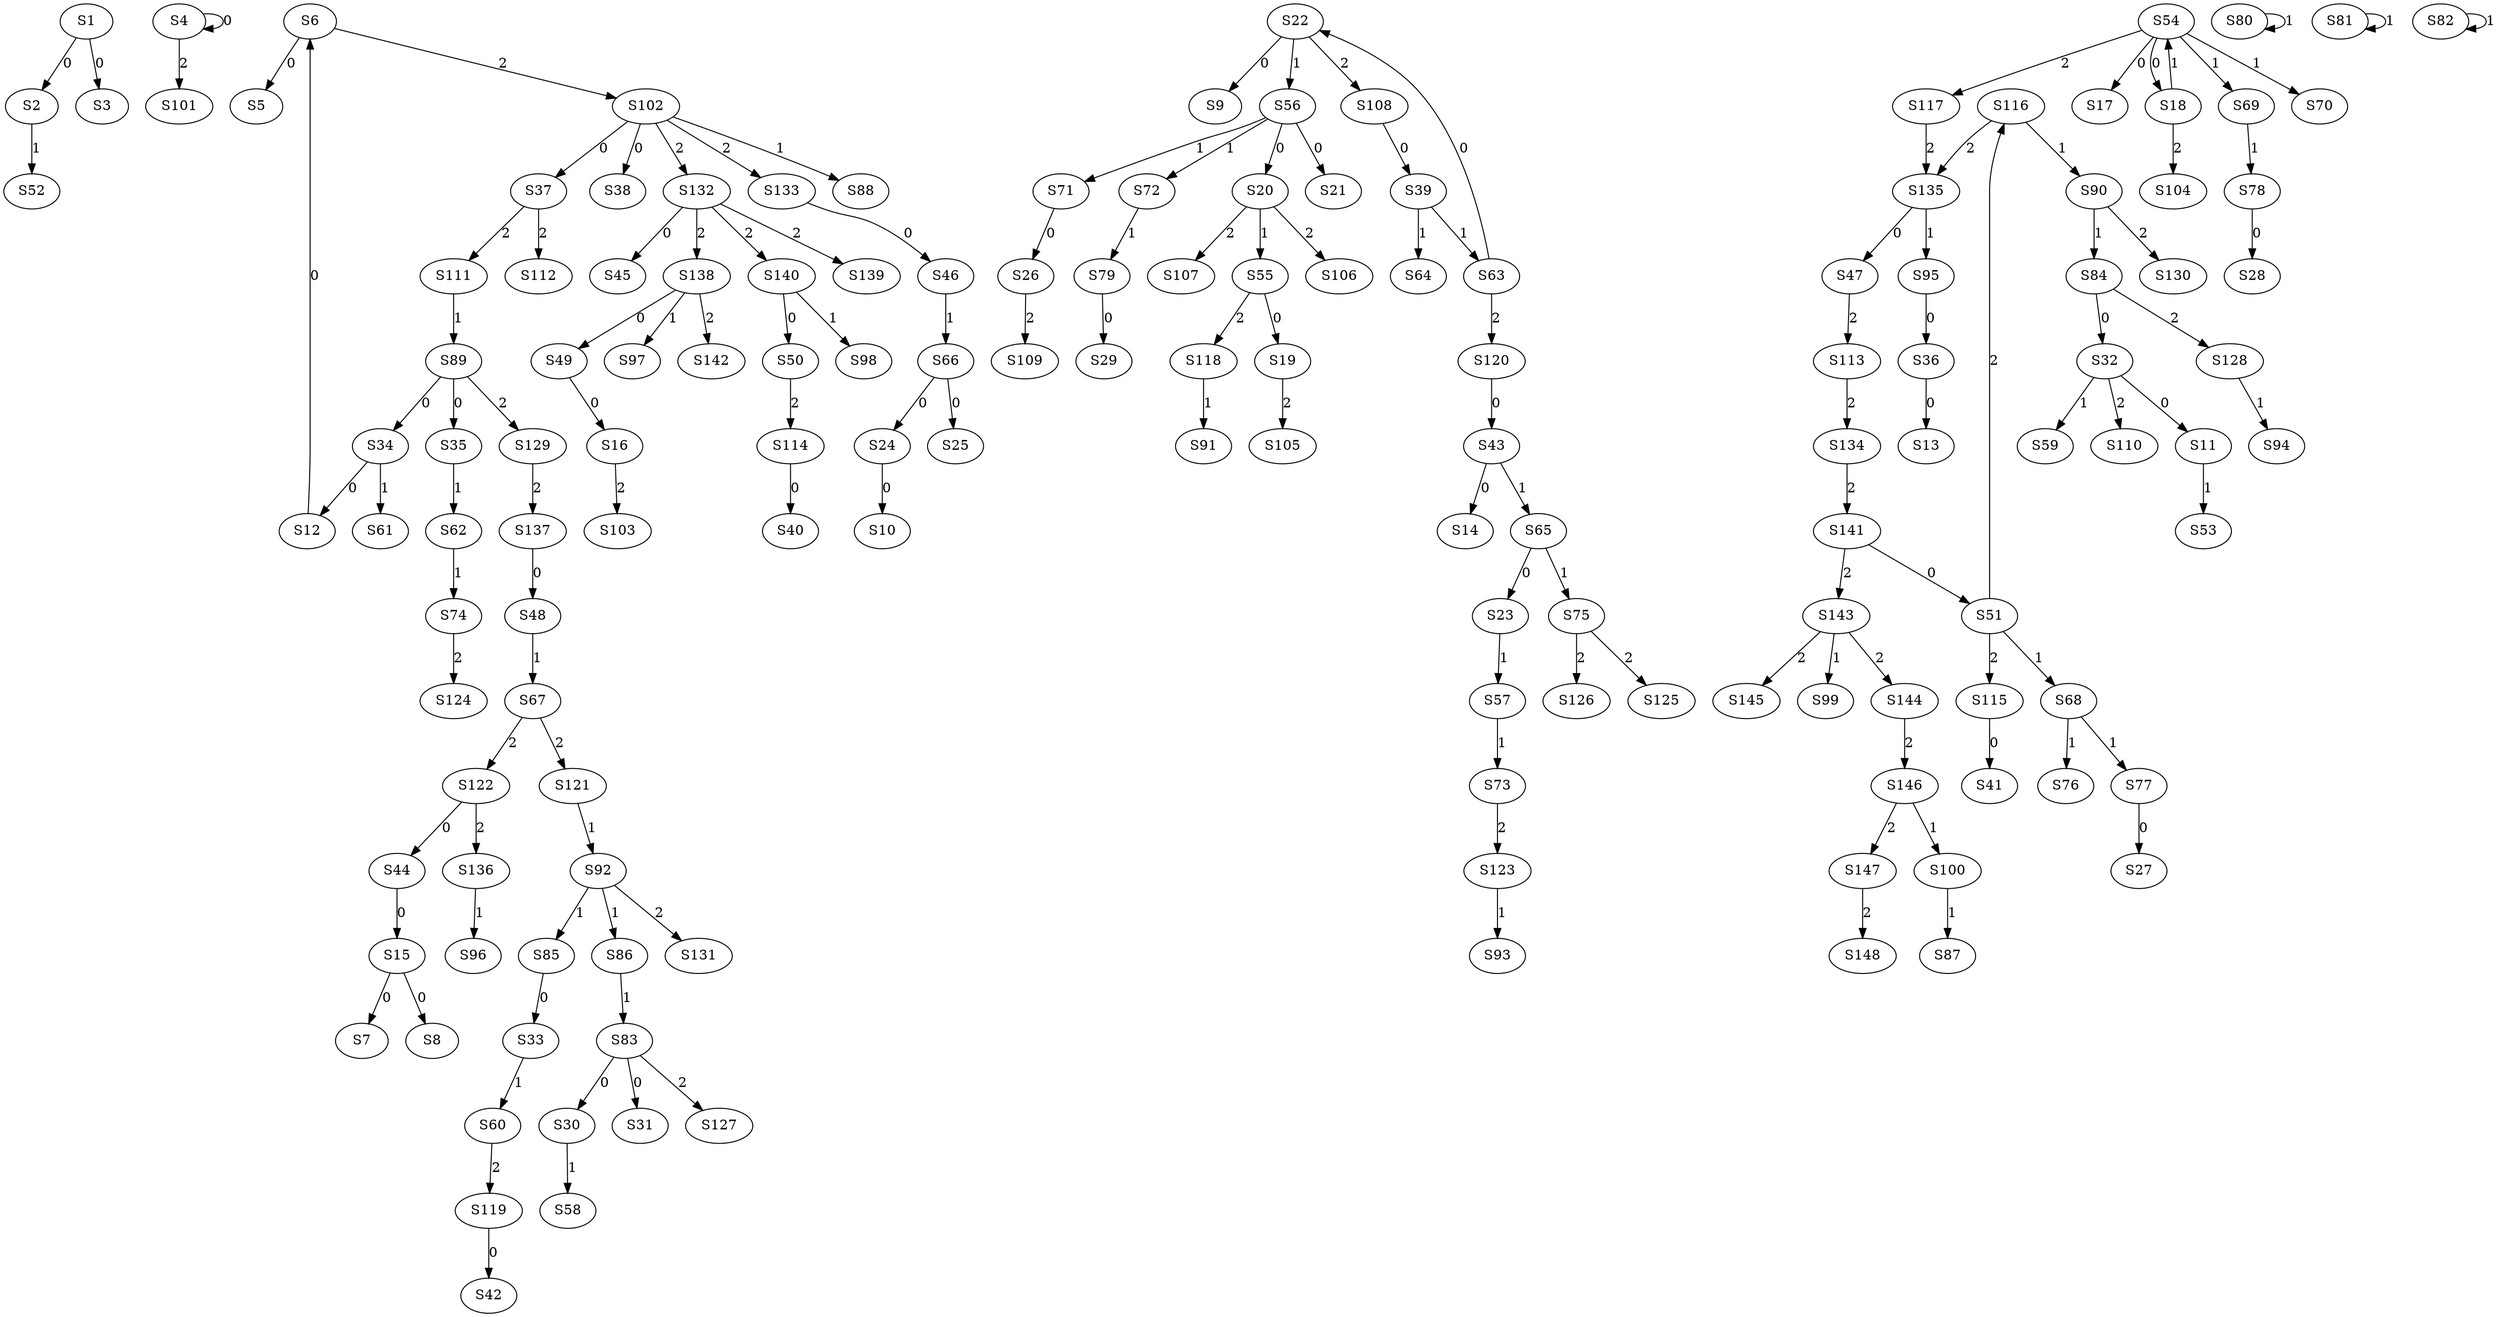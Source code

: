 strict digraph {
	S1 -> S2 [ label = 0 ];
	S1 -> S3 [ label = 0 ];
	S4 -> S4 [ label = 0 ];
	S6 -> S5 [ label = 0 ];
	S12 -> S6 [ label = 0 ];
	S15 -> S7 [ label = 0 ];
	S15 -> S8 [ label = 0 ];
	S22 -> S9 [ label = 0 ];
	S24 -> S10 [ label = 0 ];
	S32 -> S11 [ label = 0 ];
	S34 -> S12 [ label = 0 ];
	S36 -> S13 [ label = 0 ];
	S43 -> S14 [ label = 0 ];
	S44 -> S15 [ label = 0 ];
	S49 -> S16 [ label = 0 ];
	S54 -> S17 [ label = 0 ];
	S54 -> S18 [ label = 0 ];
	S55 -> S19 [ label = 0 ];
	S56 -> S20 [ label = 0 ];
	S56 -> S21 [ label = 0 ];
	S63 -> S22 [ label = 0 ];
	S65 -> S23 [ label = 0 ];
	S66 -> S24 [ label = 0 ];
	S66 -> S25 [ label = 0 ];
	S71 -> S26 [ label = 0 ];
	S77 -> S27 [ label = 0 ];
	S78 -> S28 [ label = 0 ];
	S79 -> S29 [ label = 0 ];
	S83 -> S30 [ label = 0 ];
	S83 -> S31 [ label = 0 ];
	S84 -> S32 [ label = 0 ];
	S85 -> S33 [ label = 0 ];
	S89 -> S34 [ label = 0 ];
	S89 -> S35 [ label = 0 ];
	S95 -> S36 [ label = 0 ];
	S102 -> S37 [ label = 0 ];
	S102 -> S38 [ label = 0 ];
	S108 -> S39 [ label = 0 ];
	S114 -> S40 [ label = 0 ];
	S115 -> S41 [ label = 0 ];
	S119 -> S42 [ label = 0 ];
	S120 -> S43 [ label = 0 ];
	S122 -> S44 [ label = 0 ];
	S132 -> S45 [ label = 0 ];
	S133 -> S46 [ label = 0 ];
	S135 -> S47 [ label = 0 ];
	S137 -> S48 [ label = 0 ];
	S138 -> S49 [ label = 0 ];
	S140 -> S50 [ label = 0 ];
	S141 -> S51 [ label = 0 ];
	S2 -> S52 [ label = 1 ];
	S11 -> S53 [ label = 1 ];
	S18 -> S54 [ label = 1 ];
	S20 -> S55 [ label = 1 ];
	S22 -> S56 [ label = 1 ];
	S23 -> S57 [ label = 1 ];
	S30 -> S58 [ label = 1 ];
	S32 -> S59 [ label = 1 ];
	S33 -> S60 [ label = 1 ];
	S34 -> S61 [ label = 1 ];
	S35 -> S62 [ label = 1 ];
	S39 -> S63 [ label = 1 ];
	S39 -> S64 [ label = 1 ];
	S43 -> S65 [ label = 1 ];
	S46 -> S66 [ label = 1 ];
	S48 -> S67 [ label = 1 ];
	S51 -> S68 [ label = 1 ];
	S54 -> S69 [ label = 1 ];
	S54 -> S70 [ label = 1 ];
	S56 -> S71 [ label = 1 ];
	S56 -> S72 [ label = 1 ];
	S57 -> S73 [ label = 1 ];
	S62 -> S74 [ label = 1 ];
	S65 -> S75 [ label = 1 ];
	S68 -> S76 [ label = 1 ];
	S68 -> S77 [ label = 1 ];
	S69 -> S78 [ label = 1 ];
	S72 -> S79 [ label = 1 ];
	S80 -> S80 [ label = 1 ];
	S81 -> S81 [ label = 1 ];
	S82 -> S82 [ label = 1 ];
	S86 -> S83 [ label = 1 ];
	S90 -> S84 [ label = 1 ];
	S92 -> S85 [ label = 1 ];
	S92 -> S86 [ label = 1 ];
	S100 -> S87 [ label = 1 ];
	S102 -> S88 [ label = 1 ];
	S111 -> S89 [ label = 1 ];
	S116 -> S90 [ label = 1 ];
	S118 -> S91 [ label = 1 ];
	S121 -> S92 [ label = 1 ];
	S123 -> S93 [ label = 1 ];
	S128 -> S94 [ label = 1 ];
	S135 -> S95 [ label = 1 ];
	S136 -> S96 [ label = 1 ];
	S138 -> S97 [ label = 1 ];
	S140 -> S98 [ label = 1 ];
	S143 -> S99 [ label = 1 ];
	S146 -> S100 [ label = 1 ];
	S4 -> S101 [ label = 2 ];
	S6 -> S102 [ label = 2 ];
	S16 -> S103 [ label = 2 ];
	S18 -> S104 [ label = 2 ];
	S19 -> S105 [ label = 2 ];
	S20 -> S106 [ label = 2 ];
	S20 -> S107 [ label = 2 ];
	S22 -> S108 [ label = 2 ];
	S26 -> S109 [ label = 2 ];
	S32 -> S110 [ label = 2 ];
	S37 -> S111 [ label = 2 ];
	S37 -> S112 [ label = 2 ];
	S47 -> S113 [ label = 2 ];
	S50 -> S114 [ label = 2 ];
	S51 -> S115 [ label = 2 ];
	S51 -> S116 [ label = 2 ];
	S54 -> S117 [ label = 2 ];
	S55 -> S118 [ label = 2 ];
	S60 -> S119 [ label = 2 ];
	S63 -> S120 [ label = 2 ];
	S67 -> S121 [ label = 2 ];
	S67 -> S122 [ label = 2 ];
	S73 -> S123 [ label = 2 ];
	S74 -> S124 [ label = 2 ];
	S75 -> S125 [ label = 2 ];
	S75 -> S126 [ label = 2 ];
	S83 -> S127 [ label = 2 ];
	S84 -> S128 [ label = 2 ];
	S89 -> S129 [ label = 2 ];
	S90 -> S130 [ label = 2 ];
	S92 -> S131 [ label = 2 ];
	S102 -> S132 [ label = 2 ];
	S102 -> S133 [ label = 2 ];
	S113 -> S134 [ label = 2 ];
	S117 -> S135 [ label = 2 ];
	S122 -> S136 [ label = 2 ];
	S129 -> S137 [ label = 2 ];
	S132 -> S138 [ label = 2 ];
	S132 -> S139 [ label = 2 ];
	S132 -> S140 [ label = 2 ];
	S134 -> S141 [ label = 2 ];
	S138 -> S142 [ label = 2 ];
	S141 -> S143 [ label = 2 ];
	S143 -> S144 [ label = 2 ];
	S143 -> S145 [ label = 2 ];
	S144 -> S146 [ label = 2 ];
	S146 -> S147 [ label = 2 ];
	S147 -> S148 [ label = 2 ];
	S116 -> S135 [ label = 2 ];
}